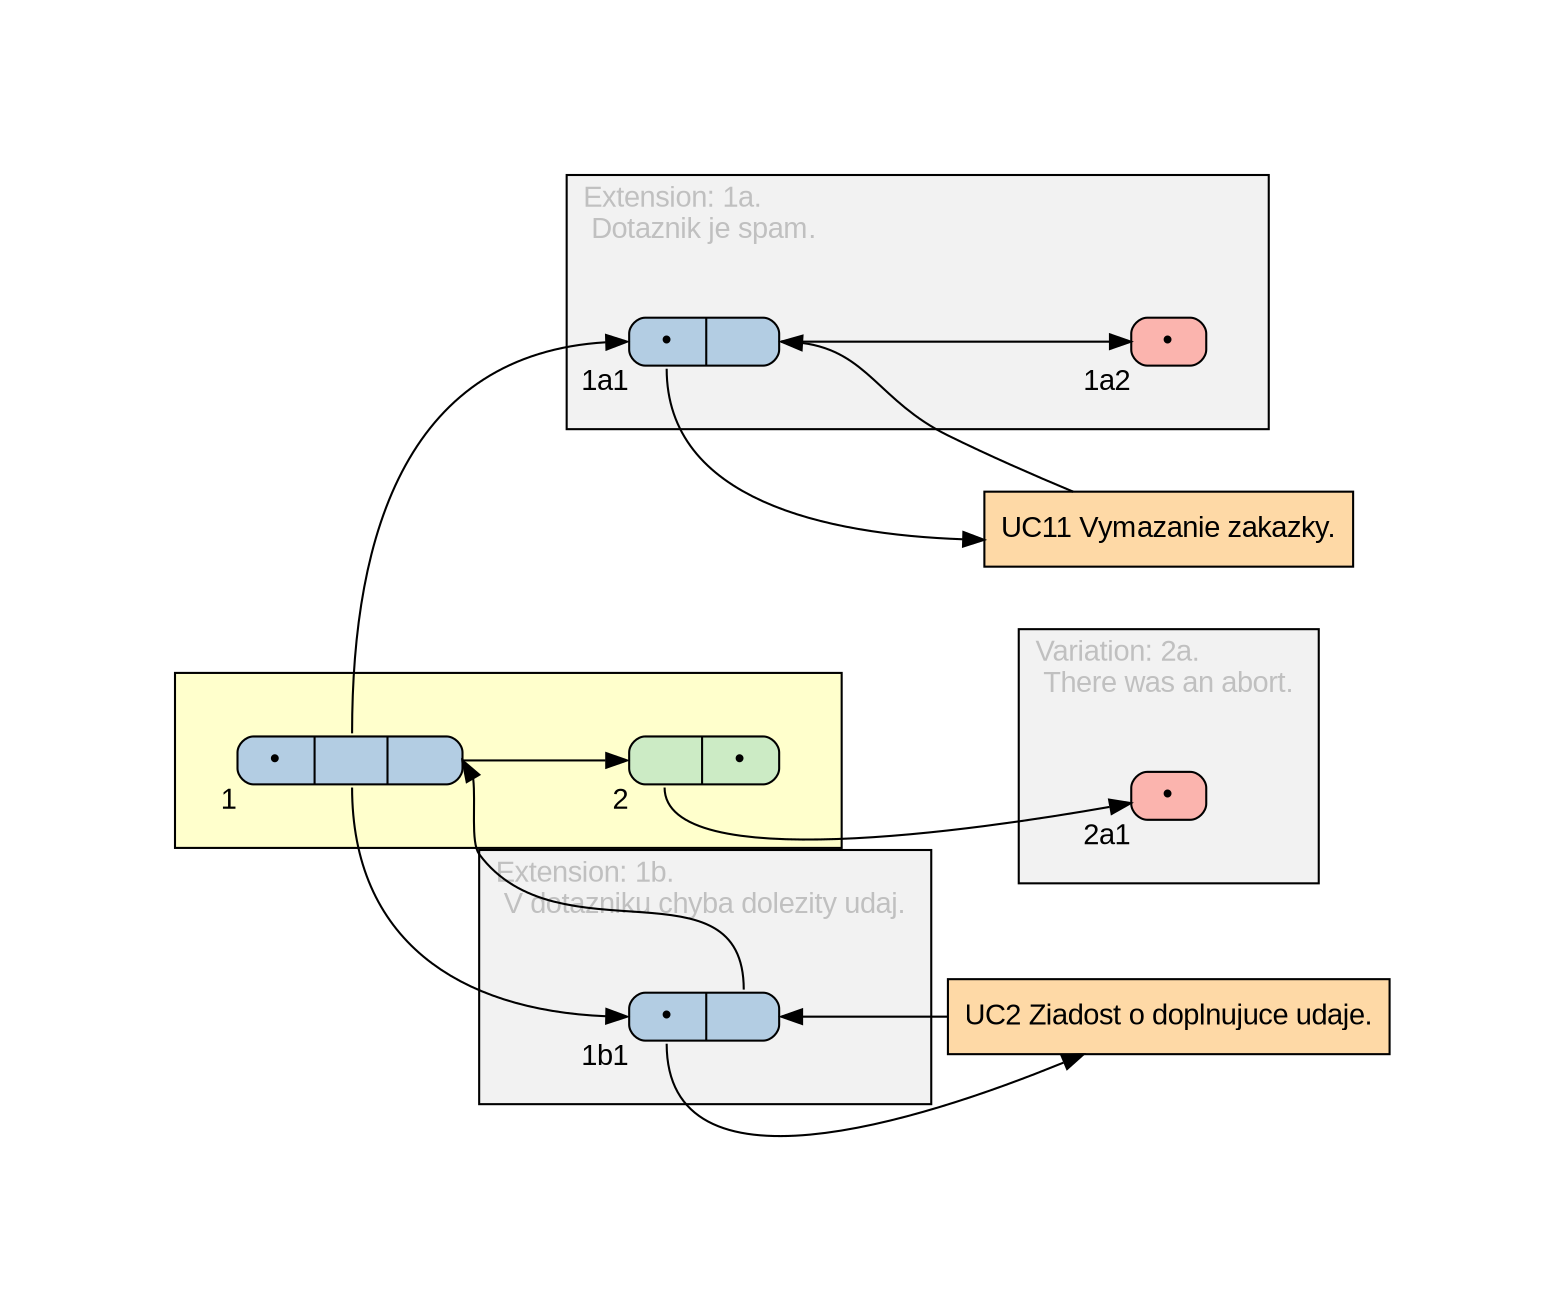 digraph mygraph {
	rankdir="LR"
	fontcolor="gray"
	fontname="Arial"
	margin="1"
	dpi="62"
	node [
		shape="Mrecord",
		style="filled",
		label="",
		fontname="Arial",
		width="0.5",
		height="0.1",
		fillcolor="#b3cde3"
	]
	edge [
		fontname="Arial"
	]
	ranksep="0.4"
	nodesep="0.2"
	 labeljust="l"
	subgraph cluster_UC3 {
		bgcolor="#ffffcc"
		label=""
		margin="30"
		"UC31" [xlabel="1", label="{<JMP>&bull;|<EXT>|<OUT>}", tooltip="Koordinator skontroluje uplnost dotaznika.", width="1.5"]
		"UC32" [xlabel="2", fillcolor="#ccebc5", label="{<VAR>|<JMP>&bull;}", tooltip="Dotaznik je uplny.", width="1.0"]
	}
	subgraph cluster_UC31a {
		label="Extension: 1a.\l Dotaznik je spam. "
		bgcolor="#f2f2f2"
		fontcolor="gray"
		margin="30"
		"UC31a1" [xlabel="1a1", label="{<JMP>&bull;|<EXT>}", tooltip="Vymazanie zakazky.", width="1.0"]
		"UC31a2" [xlabel="1a2", fillcolor="#fbb4ae", label="{<JMP>&bull;}", tooltip="Use-case is terminated.", width="0.5"]
	}
	subgraph cluster_UC31b {
		label="Extension: 1b.\l V dotazniku chyba dolezity udaj. "
		bgcolor="#f2f2f2"
		fontcolor="gray"
		margin="30"
		"UC31b1" [xlabel="1b1", label="{<JMP>&bull;|<EXT>}", tooltip="Ziadost o doplnujuce udaje.", width="1.0"]
	}
	subgraph cluster_UC32a {
		label="Variation: 2a.\l There was an abort. "
		bgcolor="#f2f2f2"
		fontcolor="gray"
		margin="30"
		"UC32a1" [xlabel="2a1", fillcolor="#fbb4ae", label="{<JMP>&bull;}", tooltip="Use-case is terminated.", width="0.5"]
	}
	"UC11" [fillcolor="#fed9a6", shape="box", height="0.5", label="UC11 Vymazanie zakazky.", URL="../UC11/UC11.html", target="_top"]
	"UC2" [fillcolor="#fed9a6", shape="box", height="0.5", label="UC2 Ziadost o doplnujuce udaje.", URL="../UC2/UC2.html", target="_top"]
	"UC31a1":"JMP" -> "UC11" [URL="#UC3_1a1"]
	"UC11" -> "UC31a1":"EXT" 
	"UC31b1":"JMP" -> "UC2" [URL="#UC3_1b1"]
	"UC2" -> "UC31b1":"EXT" 
	"UC31":"OUT" -> "UC32":"VAR" [URL="#UC3_1"]
	"UC31":"EXT" -> "UC31a1":"JMP" [URL="#UC3_1"]
	"UC31a1":"EXT" -> "UC31a2":"JMP" [URL="#UC3_1a1"]
	"UC31":"EXT" -> "UC31b1":"JMP" [URL="#UC3_1"]
	"UC31b1":"EXT" -> "UC31":"OUT" [URL="#UC3_1b1"]
	"UC32":"VAR" -> "UC32a1":"JMP" [URL="#UC3_2"]
}
